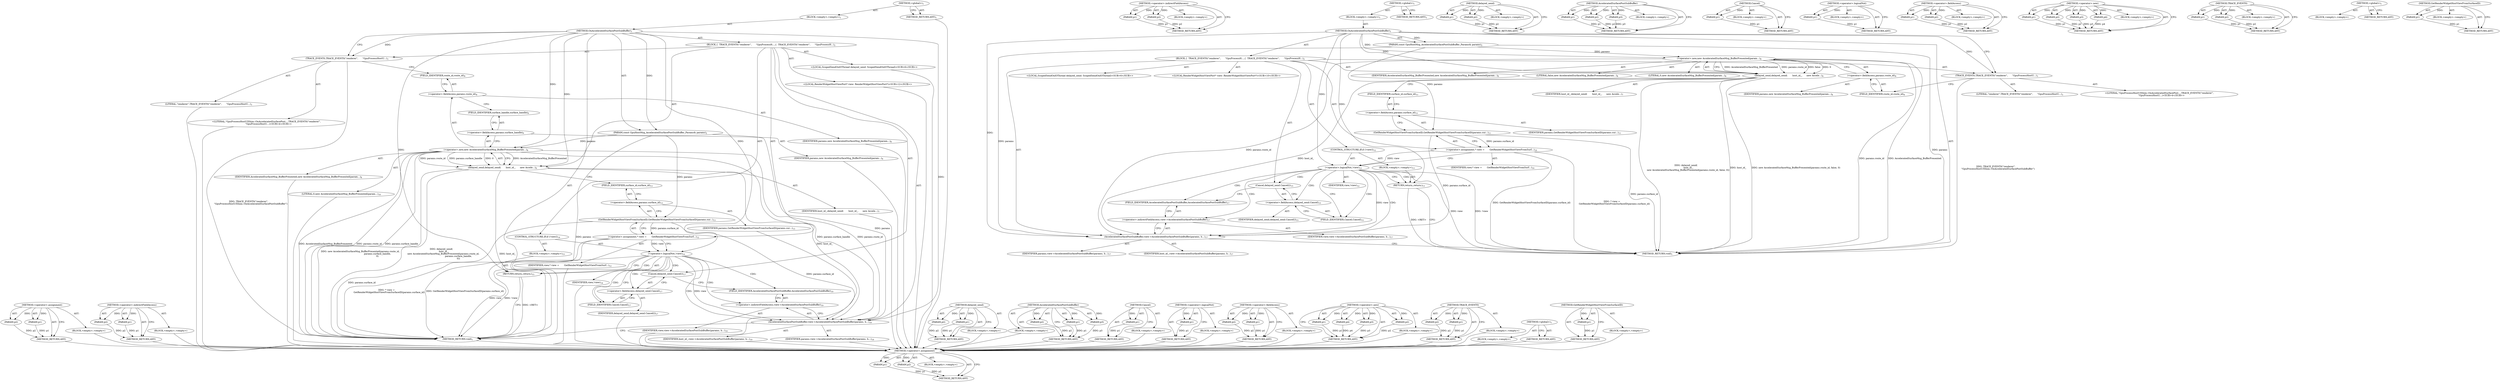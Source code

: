digraph "GetRenderWidgetHostViewFromSurfaceID" {
vulnerable_99 [label=<(METHOD,&lt;operator&gt;.assignment)>];
vulnerable_100 [label=<(PARAM,p1)>];
vulnerable_101 [label=<(PARAM,p2)>];
vulnerable_102 [label=<(BLOCK,&lt;empty&gt;,&lt;empty&gt;)>];
vulnerable_103 [label=<(METHOD_RETURN,ANY)>];
vulnerable_122 [label=<(METHOD,&lt;operator&gt;.indirectFieldAccess)>];
vulnerable_123 [label=<(PARAM,p1)>];
vulnerable_124 [label=<(PARAM,p2)>];
vulnerable_125 [label=<(BLOCK,&lt;empty&gt;,&lt;empty&gt;)>];
vulnerable_126 [label=<(METHOD_RETURN,ANY)>];
vulnerable_6 [label=<(METHOD,&lt;global&gt;)<SUB>1</SUB>>];
vulnerable_7 [label=<(BLOCK,&lt;empty&gt;,&lt;empty&gt;)<SUB>1</SUB>>];
vulnerable_8 [label=<(METHOD,OnAcceleratedSurfacePostSubBuffer)<SUB>1</SUB>>];
vulnerable_9 [label=<(PARAM,const GpuHostMsg_AcceleratedSurfacePostSubBuffer_Params&amp; params)<SUB>2</SUB>>];
vulnerable_10 [label=<(BLOCK,{
  TRACE_EVENT0(&quot;renderer&quot;,
      &quot;GpuProcessH...,{
  TRACE_EVENT0(&quot;renderer&quot;,
      &quot;GpuProcessH...)<SUB>2</SUB>>];
vulnerable_11 [label=<(TRACE_EVENT0,TRACE_EVENT0(&quot;renderer&quot;,
      &quot;GpuProcessHostU...)<SUB>3</SUB>>];
vulnerable_12 [label=<(LITERAL,&quot;renderer&quot;,TRACE_EVENT0(&quot;renderer&quot;,
      &quot;GpuProcessHostU...)<SUB>3</SUB>>];
vulnerable_13 [label="<(LITERAL,&quot;GpuProcessHostUIShim::OnAcceleratedSurfacePost...,TRACE_EVENT0(&quot;renderer&quot;,
      &quot;GpuProcessHostU...)<SUB>4</SUB>>"];
vulnerable_14 [label="<(LOCAL,ScopedSendOnIOThread delayed_send: ScopedSendOnIOThread)<SUB>6</SUB>>"];
vulnerable_15 [label=<(delayed_send,delayed_send(
       host_id_,
      new Accele...)<SUB>6</SUB>>];
vulnerable_16 [label=<(IDENTIFIER,host_id_,delayed_send(
       host_id_,
      new Accele...)<SUB>7</SUB>>];
vulnerable_17 [label=<(&lt;operator&gt;.new,new AcceleratedSurfaceMsg_BufferPresented(param...)<SUB>8</SUB>>];
vulnerable_18 [label=<(IDENTIFIER,AcceleratedSurfaceMsg_BufferPresented,new AcceleratedSurfaceMsg_BufferPresented(param...)<SUB>8</SUB>>];
vulnerable_19 [label=<(&lt;operator&gt;.fieldAccess,params.route_id)<SUB>8</SUB>>];
vulnerable_20 [label=<(IDENTIFIER,params,new AcceleratedSurfaceMsg_BufferPresented(param...)<SUB>8</SUB>>];
vulnerable_21 [label=<(FIELD_IDENTIFIER,route_id,route_id)<SUB>8</SUB>>];
vulnerable_22 [label=<(LITERAL,false,new AcceleratedSurfaceMsg_BufferPresented(param...)<SUB>8</SUB>>];
vulnerable_23 [label=<(LITERAL,0,new AcceleratedSurfaceMsg_BufferPresented(param...)<SUB>8</SUB>>];
vulnerable_24 [label="<(LOCAL,RenderWidgetHostViewPort* view: RenderWidgetHostViewPort*)<SUB>10</SUB>>"];
vulnerable_25 [label=<(&lt;operator&gt;.assignment,* view =
       GetRenderWidgetHostViewFromSurf...)<SUB>10</SUB>>];
vulnerable_26 [label=<(IDENTIFIER,view,* view =
       GetRenderWidgetHostViewFromSurf...)<SUB>10</SUB>>];
vulnerable_27 [label=<(GetRenderWidgetHostViewFromSurfaceID,GetRenderWidgetHostViewFromSurfaceID(params.sur...)<SUB>11</SUB>>];
vulnerable_28 [label=<(&lt;operator&gt;.fieldAccess,params.surface_id)<SUB>11</SUB>>];
vulnerable_29 [label=<(IDENTIFIER,params,GetRenderWidgetHostViewFromSurfaceID(params.sur...)<SUB>11</SUB>>];
vulnerable_30 [label=<(FIELD_IDENTIFIER,surface_id,surface_id)<SUB>11</SUB>>];
vulnerable_31 [label=<(CONTROL_STRUCTURE,IF,if (!view))<SUB>12</SUB>>];
vulnerable_32 [label=<(&lt;operator&gt;.logicalNot,!view)<SUB>12</SUB>>];
vulnerable_33 [label=<(IDENTIFIER,view,!view)<SUB>12</SUB>>];
vulnerable_34 [label=<(BLOCK,&lt;empty&gt;,&lt;empty&gt;)<SUB>13</SUB>>];
vulnerable_35 [label=<(RETURN,return;,return;)<SUB>13</SUB>>];
vulnerable_36 [label=<(Cancel,delayed_send.Cancel())<SUB>15</SUB>>];
vulnerable_37 [label=<(&lt;operator&gt;.fieldAccess,delayed_send.Cancel)<SUB>15</SUB>>];
vulnerable_38 [label=<(IDENTIFIER,delayed_send,delayed_send.Cancel())<SUB>15</SUB>>];
vulnerable_39 [label=<(FIELD_IDENTIFIER,Cancel,Cancel)<SUB>15</SUB>>];
vulnerable_40 [label=<(AcceleratedSurfacePostSubBuffer,view-&gt;AcceleratedSurfacePostSubBuffer(params, h...)<SUB>17</SUB>>];
vulnerable_41 [label=<(&lt;operator&gt;.indirectFieldAccess,view-&gt;AcceleratedSurfacePostSubBuffer)<SUB>17</SUB>>];
vulnerable_42 [label=<(IDENTIFIER,view,view-&gt;AcceleratedSurfacePostSubBuffer(params, h...)<SUB>17</SUB>>];
vulnerable_43 [label=<(FIELD_IDENTIFIER,AcceleratedSurfacePostSubBuffer,AcceleratedSurfacePostSubBuffer)<SUB>17</SUB>>];
vulnerable_44 [label=<(IDENTIFIER,params,view-&gt;AcceleratedSurfacePostSubBuffer(params, h...)<SUB>17</SUB>>];
vulnerable_45 [label=<(IDENTIFIER,host_id_,view-&gt;AcceleratedSurfacePostSubBuffer(params, h...)<SUB>17</SUB>>];
vulnerable_46 [label=<(METHOD_RETURN,void)<SUB>1</SUB>>];
vulnerable_48 [label=<(METHOD_RETURN,ANY)<SUB>1</SUB>>];
vulnerable_82 [label=<(METHOD,delayed_send)>];
vulnerable_83 [label=<(PARAM,p1)>];
vulnerable_84 [label=<(PARAM,p2)>];
vulnerable_85 [label=<(BLOCK,&lt;empty&gt;,&lt;empty&gt;)>];
vulnerable_86 [label=<(METHOD_RETURN,ANY)>];
vulnerable_116 [label=<(METHOD,AcceleratedSurfacePostSubBuffer)>];
vulnerable_117 [label=<(PARAM,p1)>];
vulnerable_118 [label=<(PARAM,p2)>];
vulnerable_119 [label=<(PARAM,p3)>];
vulnerable_120 [label=<(BLOCK,&lt;empty&gt;,&lt;empty&gt;)>];
vulnerable_121 [label=<(METHOD_RETURN,ANY)>];
vulnerable_112 [label=<(METHOD,Cancel)>];
vulnerable_113 [label=<(PARAM,p1)>];
vulnerable_114 [label=<(BLOCK,&lt;empty&gt;,&lt;empty&gt;)>];
vulnerable_115 [label=<(METHOD_RETURN,ANY)>];
vulnerable_108 [label=<(METHOD,&lt;operator&gt;.logicalNot)>];
vulnerable_109 [label=<(PARAM,p1)>];
vulnerable_110 [label=<(BLOCK,&lt;empty&gt;,&lt;empty&gt;)>];
vulnerable_111 [label=<(METHOD_RETURN,ANY)>];
vulnerable_94 [label=<(METHOD,&lt;operator&gt;.fieldAccess)>];
vulnerable_95 [label=<(PARAM,p1)>];
vulnerable_96 [label=<(PARAM,p2)>];
vulnerable_97 [label=<(BLOCK,&lt;empty&gt;,&lt;empty&gt;)>];
vulnerable_98 [label=<(METHOD_RETURN,ANY)>];
vulnerable_87 [label=<(METHOD,&lt;operator&gt;.new)>];
vulnerable_88 [label=<(PARAM,p1)>];
vulnerable_89 [label=<(PARAM,p2)>];
vulnerable_90 [label=<(PARAM,p3)>];
vulnerable_91 [label=<(PARAM,p4)>];
vulnerable_92 [label=<(BLOCK,&lt;empty&gt;,&lt;empty&gt;)>];
vulnerable_93 [label=<(METHOD_RETURN,ANY)>];
vulnerable_77 [label=<(METHOD,TRACE_EVENT0)>];
vulnerable_78 [label=<(PARAM,p1)>];
vulnerable_79 [label=<(PARAM,p2)>];
vulnerable_80 [label=<(BLOCK,&lt;empty&gt;,&lt;empty&gt;)>];
vulnerable_81 [label=<(METHOD_RETURN,ANY)>];
vulnerable_71 [label=<(METHOD,&lt;global&gt;)<SUB>1</SUB>>];
vulnerable_72 [label=<(BLOCK,&lt;empty&gt;,&lt;empty&gt;)>];
vulnerable_73 [label=<(METHOD_RETURN,ANY)>];
vulnerable_104 [label=<(METHOD,GetRenderWidgetHostViewFromSurfaceID)>];
vulnerable_105 [label=<(PARAM,p1)>];
vulnerable_106 [label=<(BLOCK,&lt;empty&gt;,&lt;empty&gt;)>];
vulnerable_107 [label=<(METHOD_RETURN,ANY)>];
fixed_99 [label=<(METHOD,&lt;operator&gt;.assignment)>];
fixed_100 [label=<(PARAM,p1)>];
fixed_101 [label=<(PARAM,p2)>];
fixed_102 [label=<(BLOCK,&lt;empty&gt;,&lt;empty&gt;)>];
fixed_103 [label=<(METHOD_RETURN,ANY)>];
fixed_122 [label=<(METHOD,&lt;operator&gt;.indirectFieldAccess)>];
fixed_123 [label=<(PARAM,p1)>];
fixed_124 [label=<(PARAM,p2)>];
fixed_125 [label=<(BLOCK,&lt;empty&gt;,&lt;empty&gt;)>];
fixed_126 [label=<(METHOD_RETURN,ANY)>];
fixed_6 [label=<(METHOD,&lt;global&gt;)<SUB>1</SUB>>];
fixed_7 [label=<(BLOCK,&lt;empty&gt;,&lt;empty&gt;)<SUB>1</SUB>>];
fixed_8 [label=<(METHOD,OnAcceleratedSurfacePostSubBuffer)<SUB>1</SUB>>];
fixed_9 [label=<(PARAM,const GpuHostMsg_AcceleratedSurfacePostSubBuffer_Params&amp; params)<SUB>2</SUB>>];
fixed_10 [label=<(BLOCK,{
  TRACE_EVENT0(&quot;renderer&quot;,
      &quot;GpuProcessH...,{
  TRACE_EVENT0(&quot;renderer&quot;,
      &quot;GpuProcessH...)<SUB>2</SUB>>];
fixed_11 [label=<(TRACE_EVENT0,TRACE_EVENT0(&quot;renderer&quot;,
      &quot;GpuProcessHostU...)<SUB>3</SUB>>];
fixed_12 [label=<(LITERAL,&quot;renderer&quot;,TRACE_EVENT0(&quot;renderer&quot;,
      &quot;GpuProcessHostU...)<SUB>3</SUB>>];
fixed_13 [label="<(LITERAL,&quot;GpuProcessHostUIShim::OnAcceleratedSurfacePost...,TRACE_EVENT0(&quot;renderer&quot;,
      &quot;GpuProcessHostU...)<SUB>4</SUB>>"];
fixed_14 [label="<(LOCAL,ScopedSendOnIOThread delayed_send: ScopedSendOnIOThread)<SUB>6</SUB>>"];
fixed_15 [label=<(delayed_send,delayed_send(
       host_id_,
      new Accele...)<SUB>6</SUB>>];
fixed_16 [label=<(IDENTIFIER,host_id_,delayed_send(
       host_id_,
      new Accele...)<SUB>7</SUB>>];
fixed_17 [label=<(&lt;operator&gt;.new,new AcceleratedSurfaceMsg_BufferPresented(param...)<SUB>8</SUB>>];
fixed_18 [label=<(IDENTIFIER,AcceleratedSurfaceMsg_BufferPresented,new AcceleratedSurfaceMsg_BufferPresented(param...)<SUB>8</SUB>>];
fixed_19 [label=<(&lt;operator&gt;.fieldAccess,params.route_id)<SUB>8</SUB>>];
fixed_20 [label=<(IDENTIFIER,params,new AcceleratedSurfaceMsg_BufferPresented(param...)<SUB>8</SUB>>];
fixed_21 [label=<(FIELD_IDENTIFIER,route_id,route_id)<SUB>8</SUB>>];
fixed_22 [label=<(&lt;operator&gt;.fieldAccess,params.surface_handle)<SUB>9</SUB>>];
fixed_23 [label=<(IDENTIFIER,params,new AcceleratedSurfaceMsg_BufferPresented(param...)<SUB>9</SUB>>];
fixed_24 [label=<(FIELD_IDENTIFIER,surface_handle,surface_handle)<SUB>9</SUB>>];
fixed_25 [label=<(LITERAL,0,new AcceleratedSurfaceMsg_BufferPresented(param...)<SUB>10</SUB>>];
fixed_26 [label="<(LOCAL,RenderWidgetHostViewPort* view: RenderWidgetHostViewPort*)<SUB>12</SUB>>"];
fixed_27 [label=<(&lt;operator&gt;.assignment,* view =
       GetRenderWidgetHostViewFromSurf...)<SUB>12</SUB>>];
fixed_28 [label=<(IDENTIFIER,view,* view =
       GetRenderWidgetHostViewFromSurf...)<SUB>12</SUB>>];
fixed_29 [label=<(GetRenderWidgetHostViewFromSurfaceID,GetRenderWidgetHostViewFromSurfaceID(params.sur...)<SUB>13</SUB>>];
fixed_30 [label=<(&lt;operator&gt;.fieldAccess,params.surface_id)<SUB>13</SUB>>];
fixed_31 [label=<(IDENTIFIER,params,GetRenderWidgetHostViewFromSurfaceID(params.sur...)<SUB>13</SUB>>];
fixed_32 [label=<(FIELD_IDENTIFIER,surface_id,surface_id)<SUB>13</SUB>>];
fixed_33 [label=<(CONTROL_STRUCTURE,IF,if (!view))<SUB>14</SUB>>];
fixed_34 [label=<(&lt;operator&gt;.logicalNot,!view)<SUB>14</SUB>>];
fixed_35 [label=<(IDENTIFIER,view,!view)<SUB>14</SUB>>];
fixed_36 [label=<(BLOCK,&lt;empty&gt;,&lt;empty&gt;)<SUB>15</SUB>>];
fixed_37 [label=<(RETURN,return;,return;)<SUB>15</SUB>>];
fixed_38 [label=<(Cancel,delayed_send.Cancel())<SUB>17</SUB>>];
fixed_39 [label=<(&lt;operator&gt;.fieldAccess,delayed_send.Cancel)<SUB>17</SUB>>];
fixed_40 [label=<(IDENTIFIER,delayed_send,delayed_send.Cancel())<SUB>17</SUB>>];
fixed_41 [label=<(FIELD_IDENTIFIER,Cancel,Cancel)<SUB>17</SUB>>];
fixed_42 [label=<(AcceleratedSurfacePostSubBuffer,view-&gt;AcceleratedSurfacePostSubBuffer(params, h...)<SUB>19</SUB>>];
fixed_43 [label=<(&lt;operator&gt;.indirectFieldAccess,view-&gt;AcceleratedSurfacePostSubBuffer)<SUB>19</SUB>>];
fixed_44 [label=<(IDENTIFIER,view,view-&gt;AcceleratedSurfacePostSubBuffer(params, h...)<SUB>19</SUB>>];
fixed_45 [label=<(FIELD_IDENTIFIER,AcceleratedSurfacePostSubBuffer,AcceleratedSurfacePostSubBuffer)<SUB>19</SUB>>];
fixed_46 [label=<(IDENTIFIER,params,view-&gt;AcceleratedSurfacePostSubBuffer(params, h...)<SUB>19</SUB>>];
fixed_47 [label=<(IDENTIFIER,host_id_,view-&gt;AcceleratedSurfacePostSubBuffer(params, h...)<SUB>19</SUB>>];
fixed_48 [label=<(METHOD_RETURN,void)<SUB>1</SUB>>];
fixed_50 [label=<(METHOD_RETURN,ANY)<SUB>1</SUB>>];
fixed_82 [label=<(METHOD,delayed_send)>];
fixed_83 [label=<(PARAM,p1)>];
fixed_84 [label=<(PARAM,p2)>];
fixed_85 [label=<(BLOCK,&lt;empty&gt;,&lt;empty&gt;)>];
fixed_86 [label=<(METHOD_RETURN,ANY)>];
fixed_116 [label=<(METHOD,AcceleratedSurfacePostSubBuffer)>];
fixed_117 [label=<(PARAM,p1)>];
fixed_118 [label=<(PARAM,p2)>];
fixed_119 [label=<(PARAM,p3)>];
fixed_120 [label=<(BLOCK,&lt;empty&gt;,&lt;empty&gt;)>];
fixed_121 [label=<(METHOD_RETURN,ANY)>];
fixed_112 [label=<(METHOD,Cancel)>];
fixed_113 [label=<(PARAM,p1)>];
fixed_114 [label=<(BLOCK,&lt;empty&gt;,&lt;empty&gt;)>];
fixed_115 [label=<(METHOD_RETURN,ANY)>];
fixed_108 [label=<(METHOD,&lt;operator&gt;.logicalNot)>];
fixed_109 [label=<(PARAM,p1)>];
fixed_110 [label=<(BLOCK,&lt;empty&gt;,&lt;empty&gt;)>];
fixed_111 [label=<(METHOD_RETURN,ANY)>];
fixed_94 [label=<(METHOD,&lt;operator&gt;.fieldAccess)>];
fixed_95 [label=<(PARAM,p1)>];
fixed_96 [label=<(PARAM,p2)>];
fixed_97 [label=<(BLOCK,&lt;empty&gt;,&lt;empty&gt;)>];
fixed_98 [label=<(METHOD_RETURN,ANY)>];
fixed_87 [label=<(METHOD,&lt;operator&gt;.new)>];
fixed_88 [label=<(PARAM,p1)>];
fixed_89 [label=<(PARAM,p2)>];
fixed_90 [label=<(PARAM,p3)>];
fixed_91 [label=<(PARAM,p4)>];
fixed_92 [label=<(BLOCK,&lt;empty&gt;,&lt;empty&gt;)>];
fixed_93 [label=<(METHOD_RETURN,ANY)>];
fixed_77 [label=<(METHOD,TRACE_EVENT0)>];
fixed_78 [label=<(PARAM,p1)>];
fixed_79 [label=<(PARAM,p2)>];
fixed_80 [label=<(BLOCK,&lt;empty&gt;,&lt;empty&gt;)>];
fixed_81 [label=<(METHOD_RETURN,ANY)>];
fixed_71 [label=<(METHOD,&lt;global&gt;)<SUB>1</SUB>>];
fixed_72 [label=<(BLOCK,&lt;empty&gt;,&lt;empty&gt;)>];
fixed_73 [label=<(METHOD_RETURN,ANY)>];
fixed_104 [label=<(METHOD,GetRenderWidgetHostViewFromSurfaceID)>];
fixed_105 [label=<(PARAM,p1)>];
fixed_106 [label=<(BLOCK,&lt;empty&gt;,&lt;empty&gt;)>];
fixed_107 [label=<(METHOD_RETURN,ANY)>];
vulnerable_99 -> vulnerable_100  [key=0, label="AST: "];
vulnerable_99 -> vulnerable_100  [key=1, label="DDG: "];
vulnerable_99 -> vulnerable_102  [key=0, label="AST: "];
vulnerable_99 -> vulnerable_101  [key=0, label="AST: "];
vulnerable_99 -> vulnerable_101  [key=1, label="DDG: "];
vulnerable_99 -> vulnerable_103  [key=0, label="AST: "];
vulnerable_99 -> vulnerable_103  [key=1, label="CFG: "];
vulnerable_100 -> vulnerable_103  [key=0, label="DDG: p1"];
vulnerable_101 -> vulnerable_103  [key=0, label="DDG: p2"];
vulnerable_122 -> vulnerable_123  [key=0, label="AST: "];
vulnerable_122 -> vulnerable_123  [key=1, label="DDG: "];
vulnerable_122 -> vulnerable_125  [key=0, label="AST: "];
vulnerable_122 -> vulnerable_124  [key=0, label="AST: "];
vulnerable_122 -> vulnerable_124  [key=1, label="DDG: "];
vulnerable_122 -> vulnerable_126  [key=0, label="AST: "];
vulnerable_122 -> vulnerable_126  [key=1, label="CFG: "];
vulnerable_123 -> vulnerable_126  [key=0, label="DDG: p1"];
vulnerable_124 -> vulnerable_126  [key=0, label="DDG: p2"];
vulnerable_6 -> vulnerable_7  [key=0, label="AST: "];
vulnerable_6 -> vulnerable_48  [key=0, label="AST: "];
vulnerable_6 -> vulnerable_48  [key=1, label="CFG: "];
vulnerable_7 -> vulnerable_8  [key=0, label="AST: "];
vulnerable_8 -> vulnerable_9  [key=0, label="AST: "];
vulnerable_8 -> vulnerable_9  [key=1, label="DDG: "];
vulnerable_8 -> vulnerable_10  [key=0, label="AST: "];
vulnerable_8 -> vulnerable_46  [key=0, label="AST: "];
vulnerable_8 -> vulnerable_11  [key=0, label="CFG: "];
vulnerable_8 -> vulnerable_11  [key=1, label="DDG: "];
vulnerable_8 -> vulnerable_15  [key=0, label="DDG: "];
vulnerable_8 -> vulnerable_40  [key=0, label="DDG: "];
vulnerable_8 -> vulnerable_17  [key=0, label="DDG: "];
vulnerable_8 -> vulnerable_32  [key=0, label="DDG: "];
vulnerable_8 -> vulnerable_35  [key=0, label="DDG: "];
vulnerable_9 -> vulnerable_46  [key=0, label="DDG: params"];
vulnerable_9 -> vulnerable_40  [key=0, label="DDG: params"];
vulnerable_9 -> vulnerable_17  [key=0, label="DDG: params"];
vulnerable_9 -> vulnerable_27  [key=0, label="DDG: params"];
vulnerable_10 -> vulnerable_11  [key=0, label="AST: "];
vulnerable_10 -> vulnerable_14  [key=0, label="AST: "];
vulnerable_10 -> vulnerable_15  [key=0, label="AST: "];
vulnerable_10 -> vulnerable_24  [key=0, label="AST: "];
vulnerable_10 -> vulnerable_25  [key=0, label="AST: "];
vulnerable_10 -> vulnerable_31  [key=0, label="AST: "];
vulnerable_10 -> vulnerable_36  [key=0, label="AST: "];
vulnerable_10 -> vulnerable_40  [key=0, label="AST: "];
vulnerable_11 -> vulnerable_12  [key=0, label="AST: "];
vulnerable_11 -> vulnerable_13  [key=0, label="AST: "];
vulnerable_11 -> vulnerable_21  [key=0, label="CFG: "];
vulnerable_11 -> vulnerable_46  [key=0, label="DDG: TRACE_EVENT0(&quot;renderer&quot;,
      &quot;GpuProcessHostUIShim::OnAcceleratedSurfacePostSubBuffer&quot;)"];
vulnerable_15 -> vulnerable_16  [key=0, label="AST: "];
vulnerable_15 -> vulnerable_17  [key=0, label="AST: "];
vulnerable_15 -> vulnerable_30  [key=0, label="CFG: "];
vulnerable_15 -> vulnerable_46  [key=0, label="DDG: host_id_"];
vulnerable_15 -> vulnerable_46  [key=1, label="DDG: new AcceleratedSurfaceMsg_BufferPresented(params.route_id, false, 0)"];
vulnerable_15 -> vulnerable_46  [key=2, label="DDG: delayed_send(
       host_id_,
      new AcceleratedSurfaceMsg_BufferPresented(params.route_id, false, 0))"];
vulnerable_15 -> vulnerable_40  [key=0, label="DDG: host_id_"];
vulnerable_17 -> vulnerable_18  [key=0, label="AST: "];
vulnerable_17 -> vulnerable_19  [key=0, label="AST: "];
vulnerable_17 -> vulnerable_22  [key=0, label="AST: "];
vulnerable_17 -> vulnerable_23  [key=0, label="AST: "];
vulnerable_17 -> vulnerable_15  [key=0, label="CFG: "];
vulnerable_17 -> vulnerable_15  [key=1, label="DDG: AcceleratedSurfaceMsg_BufferPresented"];
vulnerable_17 -> vulnerable_15  [key=2, label="DDG: params.route_id"];
vulnerable_17 -> vulnerable_15  [key=3, label="DDG: false"];
vulnerable_17 -> vulnerable_15  [key=4, label="DDG: 0"];
vulnerable_17 -> vulnerable_46  [key=0, label="DDG: params.route_id"];
vulnerable_17 -> vulnerable_46  [key=1, label="DDG: AcceleratedSurfaceMsg_BufferPresented"];
vulnerable_17 -> vulnerable_40  [key=0, label="DDG: params.route_id"];
vulnerable_19 -> vulnerable_20  [key=0, label="AST: "];
vulnerable_19 -> vulnerable_21  [key=0, label="AST: "];
vulnerable_19 -> vulnerable_17  [key=0, label="CFG: "];
vulnerable_21 -> vulnerable_19  [key=0, label="CFG: "];
vulnerable_25 -> vulnerable_26  [key=0, label="AST: "];
vulnerable_25 -> vulnerable_27  [key=0, label="AST: "];
vulnerable_25 -> vulnerable_32  [key=0, label="CFG: "];
vulnerable_25 -> vulnerable_32  [key=1, label="DDG: view"];
vulnerable_25 -> vulnerable_46  [key=0, label="DDG: GetRenderWidgetHostViewFromSurfaceID(params.surface_id)"];
vulnerable_25 -> vulnerable_46  [key=1, label="DDG: * view =
       GetRenderWidgetHostViewFromSurfaceID(params.surface_id)"];
vulnerable_27 -> vulnerable_28  [key=0, label="AST: "];
vulnerable_27 -> vulnerable_25  [key=0, label="CFG: "];
vulnerable_27 -> vulnerable_25  [key=1, label="DDG: params.surface_id"];
vulnerable_27 -> vulnerable_46  [key=0, label="DDG: params.surface_id"];
vulnerable_27 -> vulnerable_40  [key=0, label="DDG: params.surface_id"];
vulnerable_28 -> vulnerable_29  [key=0, label="AST: "];
vulnerable_28 -> vulnerable_30  [key=0, label="AST: "];
vulnerable_28 -> vulnerable_27  [key=0, label="CFG: "];
vulnerable_30 -> vulnerable_28  [key=0, label="CFG: "];
vulnerable_31 -> vulnerable_32  [key=0, label="AST: "];
vulnerable_31 -> vulnerable_34  [key=0, label="AST: "];
vulnerable_32 -> vulnerable_33  [key=0, label="AST: "];
vulnerable_32 -> vulnerable_35  [key=0, label="CFG: "];
vulnerable_32 -> vulnerable_35  [key=1, label="CDG: "];
vulnerable_32 -> vulnerable_39  [key=0, label="CFG: "];
vulnerable_32 -> vulnerable_39  [key=1, label="CDG: "];
vulnerable_32 -> vulnerable_46  [key=0, label="DDG: view"];
vulnerable_32 -> vulnerable_46  [key=1, label="DDG: !view"];
vulnerable_32 -> vulnerable_40  [key=0, label="DDG: view"];
vulnerable_32 -> vulnerable_40  [key=1, label="CDG: "];
vulnerable_32 -> vulnerable_41  [key=0, label="CDG: "];
vulnerable_32 -> vulnerable_36  [key=0, label="CDG: "];
vulnerable_32 -> vulnerable_37  [key=0, label="CDG: "];
vulnerable_32 -> vulnerable_43  [key=0, label="CDG: "];
vulnerable_34 -> vulnerable_35  [key=0, label="AST: "];
vulnerable_35 -> vulnerable_46  [key=0, label="CFG: "];
vulnerable_35 -> vulnerable_46  [key=1, label="DDG: &lt;RET&gt;"];
vulnerable_36 -> vulnerable_37  [key=0, label="AST: "];
vulnerable_36 -> vulnerable_43  [key=0, label="CFG: "];
vulnerable_37 -> vulnerable_38  [key=0, label="AST: "];
vulnerable_37 -> vulnerable_39  [key=0, label="AST: "];
vulnerable_37 -> vulnerable_36  [key=0, label="CFG: "];
vulnerable_39 -> vulnerable_37  [key=0, label="CFG: "];
vulnerable_40 -> vulnerable_41  [key=0, label="AST: "];
vulnerable_40 -> vulnerable_44  [key=0, label="AST: "];
vulnerable_40 -> vulnerable_45  [key=0, label="AST: "];
vulnerable_40 -> vulnerable_46  [key=0, label="CFG: "];
vulnerable_41 -> vulnerable_42  [key=0, label="AST: "];
vulnerable_41 -> vulnerable_43  [key=0, label="AST: "];
vulnerable_41 -> vulnerable_40  [key=0, label="CFG: "];
vulnerable_43 -> vulnerable_41  [key=0, label="CFG: "];
vulnerable_82 -> vulnerable_83  [key=0, label="AST: "];
vulnerable_82 -> vulnerable_83  [key=1, label="DDG: "];
vulnerable_82 -> vulnerable_85  [key=0, label="AST: "];
vulnerable_82 -> vulnerable_84  [key=0, label="AST: "];
vulnerable_82 -> vulnerable_84  [key=1, label="DDG: "];
vulnerable_82 -> vulnerable_86  [key=0, label="AST: "];
vulnerable_82 -> vulnerable_86  [key=1, label="CFG: "];
vulnerable_83 -> vulnerable_86  [key=0, label="DDG: p1"];
vulnerable_84 -> vulnerable_86  [key=0, label="DDG: p2"];
vulnerable_116 -> vulnerable_117  [key=0, label="AST: "];
vulnerable_116 -> vulnerable_117  [key=1, label="DDG: "];
vulnerable_116 -> vulnerable_120  [key=0, label="AST: "];
vulnerable_116 -> vulnerable_118  [key=0, label="AST: "];
vulnerable_116 -> vulnerable_118  [key=1, label="DDG: "];
vulnerable_116 -> vulnerable_121  [key=0, label="AST: "];
vulnerable_116 -> vulnerable_121  [key=1, label="CFG: "];
vulnerable_116 -> vulnerable_119  [key=0, label="AST: "];
vulnerable_116 -> vulnerable_119  [key=1, label="DDG: "];
vulnerable_117 -> vulnerable_121  [key=0, label="DDG: p1"];
vulnerable_118 -> vulnerable_121  [key=0, label="DDG: p2"];
vulnerable_119 -> vulnerable_121  [key=0, label="DDG: p3"];
vulnerable_112 -> vulnerable_113  [key=0, label="AST: "];
vulnerable_112 -> vulnerable_113  [key=1, label="DDG: "];
vulnerable_112 -> vulnerable_114  [key=0, label="AST: "];
vulnerable_112 -> vulnerable_115  [key=0, label="AST: "];
vulnerable_112 -> vulnerable_115  [key=1, label="CFG: "];
vulnerable_113 -> vulnerable_115  [key=0, label="DDG: p1"];
vulnerable_108 -> vulnerable_109  [key=0, label="AST: "];
vulnerable_108 -> vulnerable_109  [key=1, label="DDG: "];
vulnerable_108 -> vulnerable_110  [key=0, label="AST: "];
vulnerable_108 -> vulnerable_111  [key=0, label="AST: "];
vulnerable_108 -> vulnerable_111  [key=1, label="CFG: "];
vulnerable_109 -> vulnerable_111  [key=0, label="DDG: p1"];
vulnerable_94 -> vulnerable_95  [key=0, label="AST: "];
vulnerable_94 -> vulnerable_95  [key=1, label="DDG: "];
vulnerable_94 -> vulnerable_97  [key=0, label="AST: "];
vulnerable_94 -> vulnerable_96  [key=0, label="AST: "];
vulnerable_94 -> vulnerable_96  [key=1, label="DDG: "];
vulnerable_94 -> vulnerable_98  [key=0, label="AST: "];
vulnerable_94 -> vulnerable_98  [key=1, label="CFG: "];
vulnerable_95 -> vulnerable_98  [key=0, label="DDG: p1"];
vulnerable_96 -> vulnerable_98  [key=0, label="DDG: p2"];
vulnerable_87 -> vulnerable_88  [key=0, label="AST: "];
vulnerable_87 -> vulnerable_88  [key=1, label="DDG: "];
vulnerable_87 -> vulnerable_92  [key=0, label="AST: "];
vulnerable_87 -> vulnerable_89  [key=0, label="AST: "];
vulnerable_87 -> vulnerable_89  [key=1, label="DDG: "];
vulnerable_87 -> vulnerable_93  [key=0, label="AST: "];
vulnerable_87 -> vulnerable_93  [key=1, label="CFG: "];
vulnerable_87 -> vulnerable_90  [key=0, label="AST: "];
vulnerable_87 -> vulnerable_90  [key=1, label="DDG: "];
vulnerable_87 -> vulnerable_91  [key=0, label="AST: "];
vulnerable_87 -> vulnerable_91  [key=1, label="DDG: "];
vulnerable_88 -> vulnerable_93  [key=0, label="DDG: p1"];
vulnerable_89 -> vulnerable_93  [key=0, label="DDG: p2"];
vulnerable_90 -> vulnerable_93  [key=0, label="DDG: p3"];
vulnerable_91 -> vulnerable_93  [key=0, label="DDG: p4"];
vulnerable_77 -> vulnerable_78  [key=0, label="AST: "];
vulnerable_77 -> vulnerable_78  [key=1, label="DDG: "];
vulnerable_77 -> vulnerable_80  [key=0, label="AST: "];
vulnerable_77 -> vulnerable_79  [key=0, label="AST: "];
vulnerable_77 -> vulnerable_79  [key=1, label="DDG: "];
vulnerable_77 -> vulnerable_81  [key=0, label="AST: "];
vulnerable_77 -> vulnerable_81  [key=1, label="CFG: "];
vulnerable_78 -> vulnerable_81  [key=0, label="DDG: p1"];
vulnerable_79 -> vulnerable_81  [key=0, label="DDG: p2"];
vulnerable_71 -> vulnerable_72  [key=0, label="AST: "];
vulnerable_71 -> vulnerable_73  [key=0, label="AST: "];
vulnerable_71 -> vulnerable_73  [key=1, label="CFG: "];
vulnerable_104 -> vulnerable_105  [key=0, label="AST: "];
vulnerable_104 -> vulnerable_105  [key=1, label="DDG: "];
vulnerable_104 -> vulnerable_106  [key=0, label="AST: "];
vulnerable_104 -> vulnerable_107  [key=0, label="AST: "];
vulnerable_104 -> vulnerable_107  [key=1, label="CFG: "];
vulnerable_105 -> vulnerable_107  [key=0, label="DDG: p1"];
fixed_99 -> fixed_100  [key=0, label="AST: "];
fixed_99 -> fixed_100  [key=1, label="DDG: "];
fixed_99 -> fixed_102  [key=0, label="AST: "];
fixed_99 -> fixed_101  [key=0, label="AST: "];
fixed_99 -> fixed_101  [key=1, label="DDG: "];
fixed_99 -> fixed_103  [key=0, label="AST: "];
fixed_99 -> fixed_103  [key=1, label="CFG: "];
fixed_100 -> fixed_103  [key=0, label="DDG: p1"];
fixed_101 -> fixed_103  [key=0, label="DDG: p2"];
fixed_102 -> vulnerable_99  [key=0];
fixed_103 -> vulnerable_99  [key=0];
fixed_122 -> fixed_123  [key=0, label="AST: "];
fixed_122 -> fixed_123  [key=1, label="DDG: "];
fixed_122 -> fixed_125  [key=0, label="AST: "];
fixed_122 -> fixed_124  [key=0, label="AST: "];
fixed_122 -> fixed_124  [key=1, label="DDG: "];
fixed_122 -> fixed_126  [key=0, label="AST: "];
fixed_122 -> fixed_126  [key=1, label="CFG: "];
fixed_123 -> fixed_126  [key=0, label="DDG: p1"];
fixed_124 -> fixed_126  [key=0, label="DDG: p2"];
fixed_125 -> vulnerable_99  [key=0];
fixed_126 -> vulnerable_99  [key=0];
fixed_6 -> fixed_7  [key=0, label="AST: "];
fixed_6 -> fixed_50  [key=0, label="AST: "];
fixed_6 -> fixed_50  [key=1, label="CFG: "];
fixed_7 -> fixed_8  [key=0, label="AST: "];
fixed_8 -> fixed_9  [key=0, label="AST: "];
fixed_8 -> fixed_9  [key=1, label="DDG: "];
fixed_8 -> fixed_10  [key=0, label="AST: "];
fixed_8 -> fixed_48  [key=0, label="AST: "];
fixed_8 -> fixed_11  [key=0, label="CFG: "];
fixed_8 -> fixed_11  [key=1, label="DDG: "];
fixed_8 -> fixed_15  [key=0, label="DDG: "];
fixed_8 -> fixed_42  [key=0, label="DDG: "];
fixed_8 -> fixed_17  [key=0, label="DDG: "];
fixed_8 -> fixed_34  [key=0, label="DDG: "];
fixed_8 -> fixed_37  [key=0, label="DDG: "];
fixed_9 -> fixed_48  [key=0, label="DDG: params"];
fixed_9 -> fixed_42  [key=0, label="DDG: params"];
fixed_9 -> fixed_17  [key=0, label="DDG: params"];
fixed_9 -> fixed_29  [key=0, label="DDG: params"];
fixed_10 -> fixed_11  [key=0, label="AST: "];
fixed_10 -> fixed_14  [key=0, label="AST: "];
fixed_10 -> fixed_15  [key=0, label="AST: "];
fixed_10 -> fixed_26  [key=0, label="AST: "];
fixed_10 -> fixed_27  [key=0, label="AST: "];
fixed_10 -> fixed_33  [key=0, label="AST: "];
fixed_10 -> fixed_38  [key=0, label="AST: "];
fixed_10 -> fixed_42  [key=0, label="AST: "];
fixed_11 -> fixed_12  [key=0, label="AST: "];
fixed_11 -> fixed_13  [key=0, label="AST: "];
fixed_11 -> fixed_21  [key=0, label="CFG: "];
fixed_11 -> fixed_48  [key=0, label="DDG: TRACE_EVENT0(&quot;renderer&quot;,
      &quot;GpuProcessHostUIShim::OnAcceleratedSurfacePostSubBuffer&quot;)"];
fixed_12 -> vulnerable_99  [key=0];
fixed_13 -> vulnerable_99  [key=0];
fixed_14 -> vulnerable_99  [key=0];
fixed_15 -> fixed_16  [key=0, label="AST: "];
fixed_15 -> fixed_17  [key=0, label="AST: "];
fixed_15 -> fixed_32  [key=0, label="CFG: "];
fixed_15 -> fixed_48  [key=0, label="DDG: host_id_"];
fixed_15 -> fixed_48  [key=1, label="DDG: new AcceleratedSurfaceMsg_BufferPresented(params.route_id,
                                                params.surface_handle,
                                                0)"];
fixed_15 -> fixed_48  [key=2, label="DDG: delayed_send(
       host_id_,
      new AcceleratedSurfaceMsg_BufferPresented(params.route_id,
                                                params.surface_handle,
                                                0))"];
fixed_15 -> fixed_42  [key=0, label="DDG: host_id_"];
fixed_16 -> vulnerable_99  [key=0];
fixed_17 -> fixed_18  [key=0, label="AST: "];
fixed_17 -> fixed_19  [key=0, label="AST: "];
fixed_17 -> fixed_22  [key=0, label="AST: "];
fixed_17 -> fixed_25  [key=0, label="AST: "];
fixed_17 -> fixed_15  [key=0, label="CFG: "];
fixed_17 -> fixed_15  [key=1, label="DDG: AcceleratedSurfaceMsg_BufferPresented"];
fixed_17 -> fixed_15  [key=2, label="DDG: params.route_id"];
fixed_17 -> fixed_15  [key=3, label="DDG: params.surface_handle"];
fixed_17 -> fixed_15  [key=4, label="DDG: 0"];
fixed_17 -> fixed_48  [key=0, label="DDG: params.route_id"];
fixed_17 -> fixed_48  [key=1, label="DDG: params.surface_handle"];
fixed_17 -> fixed_48  [key=2, label="DDG: AcceleratedSurfaceMsg_BufferPresented"];
fixed_17 -> fixed_42  [key=0, label="DDG: params.route_id"];
fixed_17 -> fixed_42  [key=1, label="DDG: params.surface_handle"];
fixed_18 -> vulnerable_99  [key=0];
fixed_19 -> fixed_20  [key=0, label="AST: "];
fixed_19 -> fixed_21  [key=0, label="AST: "];
fixed_19 -> fixed_24  [key=0, label="CFG: "];
fixed_20 -> vulnerable_99  [key=0];
fixed_21 -> fixed_19  [key=0, label="CFG: "];
fixed_22 -> fixed_23  [key=0, label="AST: "];
fixed_22 -> fixed_24  [key=0, label="AST: "];
fixed_22 -> fixed_17  [key=0, label="CFG: "];
fixed_23 -> vulnerable_99  [key=0];
fixed_24 -> fixed_22  [key=0, label="CFG: "];
fixed_25 -> vulnerable_99  [key=0];
fixed_26 -> vulnerable_99  [key=0];
fixed_27 -> fixed_28  [key=0, label="AST: "];
fixed_27 -> fixed_29  [key=0, label="AST: "];
fixed_27 -> fixed_34  [key=0, label="CFG: "];
fixed_27 -> fixed_34  [key=1, label="DDG: view"];
fixed_27 -> fixed_48  [key=0, label="DDG: GetRenderWidgetHostViewFromSurfaceID(params.surface_id)"];
fixed_27 -> fixed_48  [key=1, label="DDG: * view =
       GetRenderWidgetHostViewFromSurfaceID(params.surface_id)"];
fixed_28 -> vulnerable_99  [key=0];
fixed_29 -> fixed_30  [key=0, label="AST: "];
fixed_29 -> fixed_27  [key=0, label="CFG: "];
fixed_29 -> fixed_27  [key=1, label="DDG: params.surface_id"];
fixed_29 -> fixed_48  [key=0, label="DDG: params.surface_id"];
fixed_29 -> fixed_42  [key=0, label="DDG: params.surface_id"];
fixed_30 -> fixed_31  [key=0, label="AST: "];
fixed_30 -> fixed_32  [key=0, label="AST: "];
fixed_30 -> fixed_29  [key=0, label="CFG: "];
fixed_31 -> vulnerable_99  [key=0];
fixed_32 -> fixed_30  [key=0, label="CFG: "];
fixed_33 -> fixed_34  [key=0, label="AST: "];
fixed_33 -> fixed_36  [key=0, label="AST: "];
fixed_34 -> fixed_35  [key=0, label="AST: "];
fixed_34 -> fixed_37  [key=0, label="CFG: "];
fixed_34 -> fixed_37  [key=1, label="CDG: "];
fixed_34 -> fixed_41  [key=0, label="CFG: "];
fixed_34 -> fixed_41  [key=1, label="CDG: "];
fixed_34 -> fixed_48  [key=0, label="DDG: view"];
fixed_34 -> fixed_48  [key=1, label="DDG: !view"];
fixed_34 -> fixed_42  [key=0, label="DDG: view"];
fixed_34 -> fixed_42  [key=1, label="CDG: "];
fixed_34 -> fixed_38  [key=0, label="CDG: "];
fixed_34 -> fixed_45  [key=0, label="CDG: "];
fixed_34 -> fixed_39  [key=0, label="CDG: "];
fixed_34 -> fixed_43  [key=0, label="CDG: "];
fixed_35 -> vulnerable_99  [key=0];
fixed_36 -> fixed_37  [key=0, label="AST: "];
fixed_37 -> fixed_48  [key=0, label="CFG: "];
fixed_37 -> fixed_48  [key=1, label="DDG: &lt;RET&gt;"];
fixed_38 -> fixed_39  [key=0, label="AST: "];
fixed_38 -> fixed_45  [key=0, label="CFG: "];
fixed_39 -> fixed_40  [key=0, label="AST: "];
fixed_39 -> fixed_41  [key=0, label="AST: "];
fixed_39 -> fixed_38  [key=0, label="CFG: "];
fixed_40 -> vulnerable_99  [key=0];
fixed_41 -> fixed_39  [key=0, label="CFG: "];
fixed_42 -> fixed_43  [key=0, label="AST: "];
fixed_42 -> fixed_46  [key=0, label="AST: "];
fixed_42 -> fixed_47  [key=0, label="AST: "];
fixed_42 -> fixed_48  [key=0, label="CFG: "];
fixed_43 -> fixed_44  [key=0, label="AST: "];
fixed_43 -> fixed_45  [key=0, label="AST: "];
fixed_43 -> fixed_42  [key=0, label="CFG: "];
fixed_44 -> vulnerable_99  [key=0];
fixed_45 -> fixed_43  [key=0, label="CFG: "];
fixed_46 -> vulnerable_99  [key=0];
fixed_47 -> vulnerable_99  [key=0];
fixed_48 -> vulnerable_99  [key=0];
fixed_50 -> vulnerable_99  [key=0];
fixed_82 -> fixed_83  [key=0, label="AST: "];
fixed_82 -> fixed_83  [key=1, label="DDG: "];
fixed_82 -> fixed_85  [key=0, label="AST: "];
fixed_82 -> fixed_84  [key=0, label="AST: "];
fixed_82 -> fixed_84  [key=1, label="DDG: "];
fixed_82 -> fixed_86  [key=0, label="AST: "];
fixed_82 -> fixed_86  [key=1, label="CFG: "];
fixed_83 -> fixed_86  [key=0, label="DDG: p1"];
fixed_84 -> fixed_86  [key=0, label="DDG: p2"];
fixed_85 -> vulnerable_99  [key=0];
fixed_86 -> vulnerable_99  [key=0];
fixed_116 -> fixed_117  [key=0, label="AST: "];
fixed_116 -> fixed_117  [key=1, label="DDG: "];
fixed_116 -> fixed_120  [key=0, label="AST: "];
fixed_116 -> fixed_118  [key=0, label="AST: "];
fixed_116 -> fixed_118  [key=1, label="DDG: "];
fixed_116 -> fixed_121  [key=0, label="AST: "];
fixed_116 -> fixed_121  [key=1, label="CFG: "];
fixed_116 -> fixed_119  [key=0, label="AST: "];
fixed_116 -> fixed_119  [key=1, label="DDG: "];
fixed_117 -> fixed_121  [key=0, label="DDG: p1"];
fixed_118 -> fixed_121  [key=0, label="DDG: p2"];
fixed_119 -> fixed_121  [key=0, label="DDG: p3"];
fixed_120 -> vulnerable_99  [key=0];
fixed_121 -> vulnerable_99  [key=0];
fixed_112 -> fixed_113  [key=0, label="AST: "];
fixed_112 -> fixed_113  [key=1, label="DDG: "];
fixed_112 -> fixed_114  [key=0, label="AST: "];
fixed_112 -> fixed_115  [key=0, label="AST: "];
fixed_112 -> fixed_115  [key=1, label="CFG: "];
fixed_113 -> fixed_115  [key=0, label="DDG: p1"];
fixed_114 -> vulnerable_99  [key=0];
fixed_115 -> vulnerable_99  [key=0];
fixed_108 -> fixed_109  [key=0, label="AST: "];
fixed_108 -> fixed_109  [key=1, label="DDG: "];
fixed_108 -> fixed_110  [key=0, label="AST: "];
fixed_108 -> fixed_111  [key=0, label="AST: "];
fixed_108 -> fixed_111  [key=1, label="CFG: "];
fixed_109 -> fixed_111  [key=0, label="DDG: p1"];
fixed_110 -> vulnerable_99  [key=0];
fixed_111 -> vulnerable_99  [key=0];
fixed_94 -> fixed_95  [key=0, label="AST: "];
fixed_94 -> fixed_95  [key=1, label="DDG: "];
fixed_94 -> fixed_97  [key=0, label="AST: "];
fixed_94 -> fixed_96  [key=0, label="AST: "];
fixed_94 -> fixed_96  [key=1, label="DDG: "];
fixed_94 -> fixed_98  [key=0, label="AST: "];
fixed_94 -> fixed_98  [key=1, label="CFG: "];
fixed_95 -> fixed_98  [key=0, label="DDG: p1"];
fixed_96 -> fixed_98  [key=0, label="DDG: p2"];
fixed_97 -> vulnerable_99  [key=0];
fixed_98 -> vulnerable_99  [key=0];
fixed_87 -> fixed_88  [key=0, label="AST: "];
fixed_87 -> fixed_88  [key=1, label="DDG: "];
fixed_87 -> fixed_92  [key=0, label="AST: "];
fixed_87 -> fixed_89  [key=0, label="AST: "];
fixed_87 -> fixed_89  [key=1, label="DDG: "];
fixed_87 -> fixed_93  [key=0, label="AST: "];
fixed_87 -> fixed_93  [key=1, label="CFG: "];
fixed_87 -> fixed_90  [key=0, label="AST: "];
fixed_87 -> fixed_90  [key=1, label="DDG: "];
fixed_87 -> fixed_91  [key=0, label="AST: "];
fixed_87 -> fixed_91  [key=1, label="DDG: "];
fixed_88 -> fixed_93  [key=0, label="DDG: p1"];
fixed_89 -> fixed_93  [key=0, label="DDG: p2"];
fixed_90 -> fixed_93  [key=0, label="DDG: p3"];
fixed_91 -> fixed_93  [key=0, label="DDG: p4"];
fixed_92 -> vulnerable_99  [key=0];
fixed_93 -> vulnerable_99  [key=0];
fixed_77 -> fixed_78  [key=0, label="AST: "];
fixed_77 -> fixed_78  [key=1, label="DDG: "];
fixed_77 -> fixed_80  [key=0, label="AST: "];
fixed_77 -> fixed_79  [key=0, label="AST: "];
fixed_77 -> fixed_79  [key=1, label="DDG: "];
fixed_77 -> fixed_81  [key=0, label="AST: "];
fixed_77 -> fixed_81  [key=1, label="CFG: "];
fixed_78 -> fixed_81  [key=0, label="DDG: p1"];
fixed_79 -> fixed_81  [key=0, label="DDG: p2"];
fixed_80 -> vulnerable_99  [key=0];
fixed_81 -> vulnerable_99  [key=0];
fixed_71 -> fixed_72  [key=0, label="AST: "];
fixed_71 -> fixed_73  [key=0, label="AST: "];
fixed_71 -> fixed_73  [key=1, label="CFG: "];
fixed_72 -> vulnerable_99  [key=0];
fixed_73 -> vulnerable_99  [key=0];
fixed_104 -> fixed_105  [key=0, label="AST: "];
fixed_104 -> fixed_105  [key=1, label="DDG: "];
fixed_104 -> fixed_106  [key=0, label="AST: "];
fixed_104 -> fixed_107  [key=0, label="AST: "];
fixed_104 -> fixed_107  [key=1, label="CFG: "];
fixed_105 -> fixed_107  [key=0, label="DDG: p1"];
fixed_106 -> vulnerable_99  [key=0];
fixed_107 -> vulnerable_99  [key=0];
}
